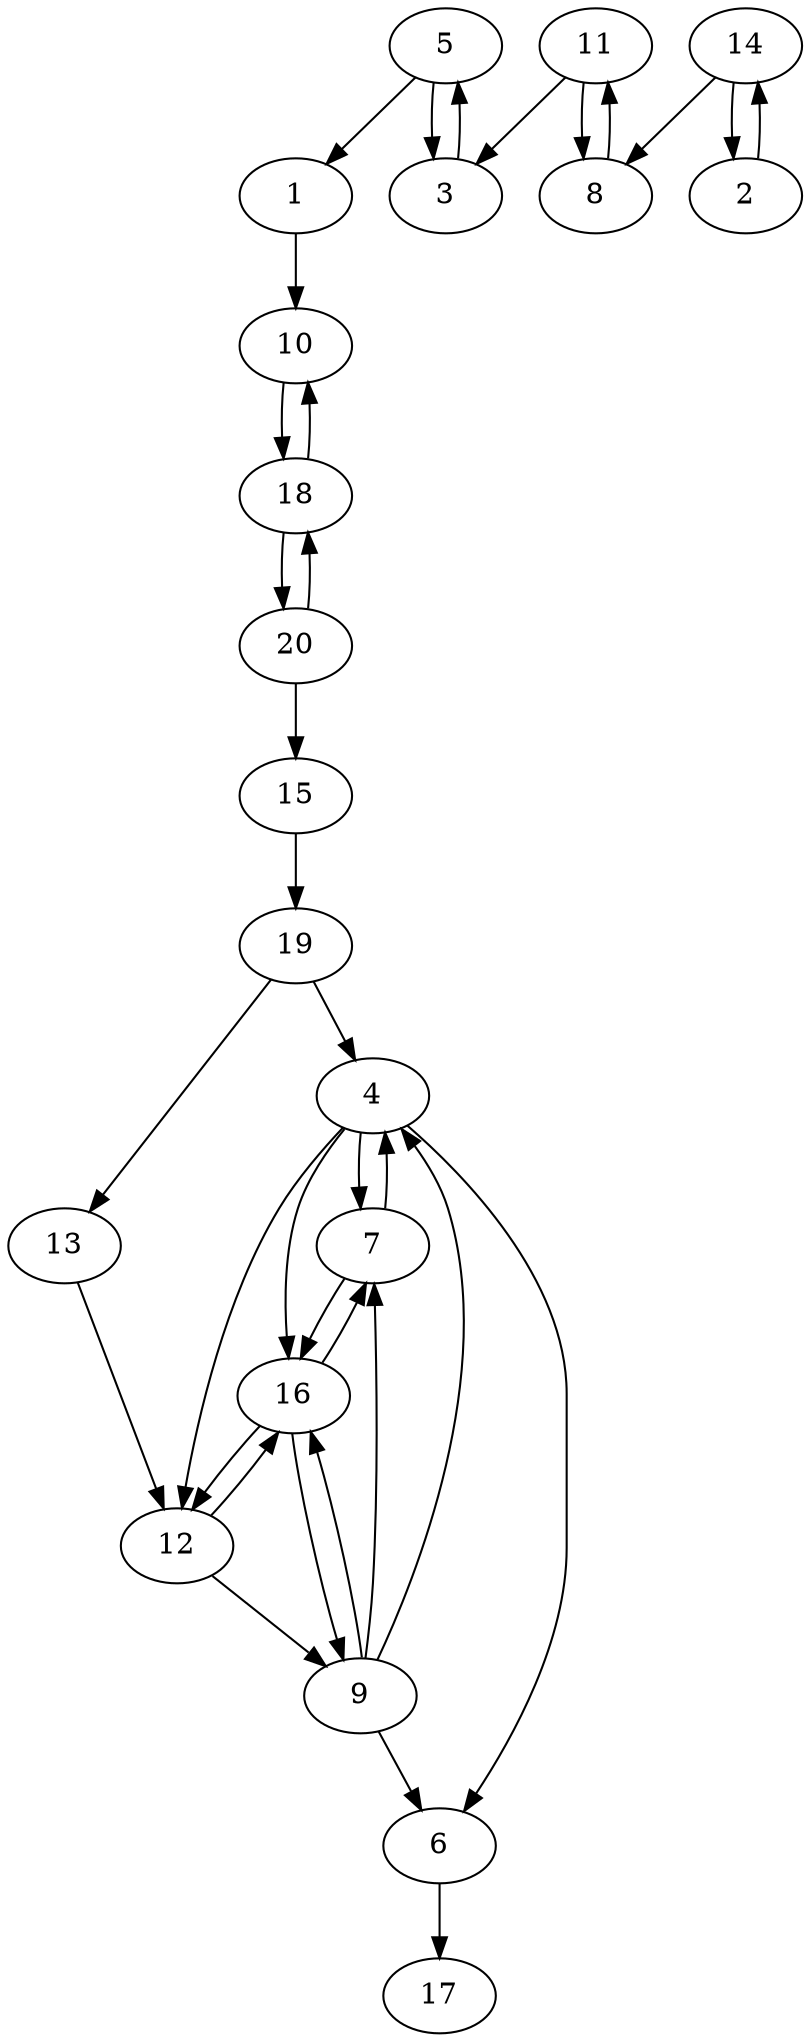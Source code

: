 digraph G {
1 -> 10;
2 -> 14;
3 -> 5;
4 -> 6;
4 -> 7;
4 -> 12;
4 -> 16;
5 -> 1;
5 -> 3;
6 -> 17;
7 -> 4;
7 -> 16;
8 -> 11;
9 -> 4;
9 -> 6;
9 -> 7;
9 -> 16;
10 -> 18;
11 -> 3;
11 -> 8;
12 -> 9;
12 -> 16;
13 -> 12;
14 -> 2;
14 -> 8;
15 -> 19;
16 -> 7;
16 -> 9;
16 -> 12;
18 -> 10;
18 -> 20;
19 -> 4;
19 -> 13;
20 -> 15;
20 -> 18;
}